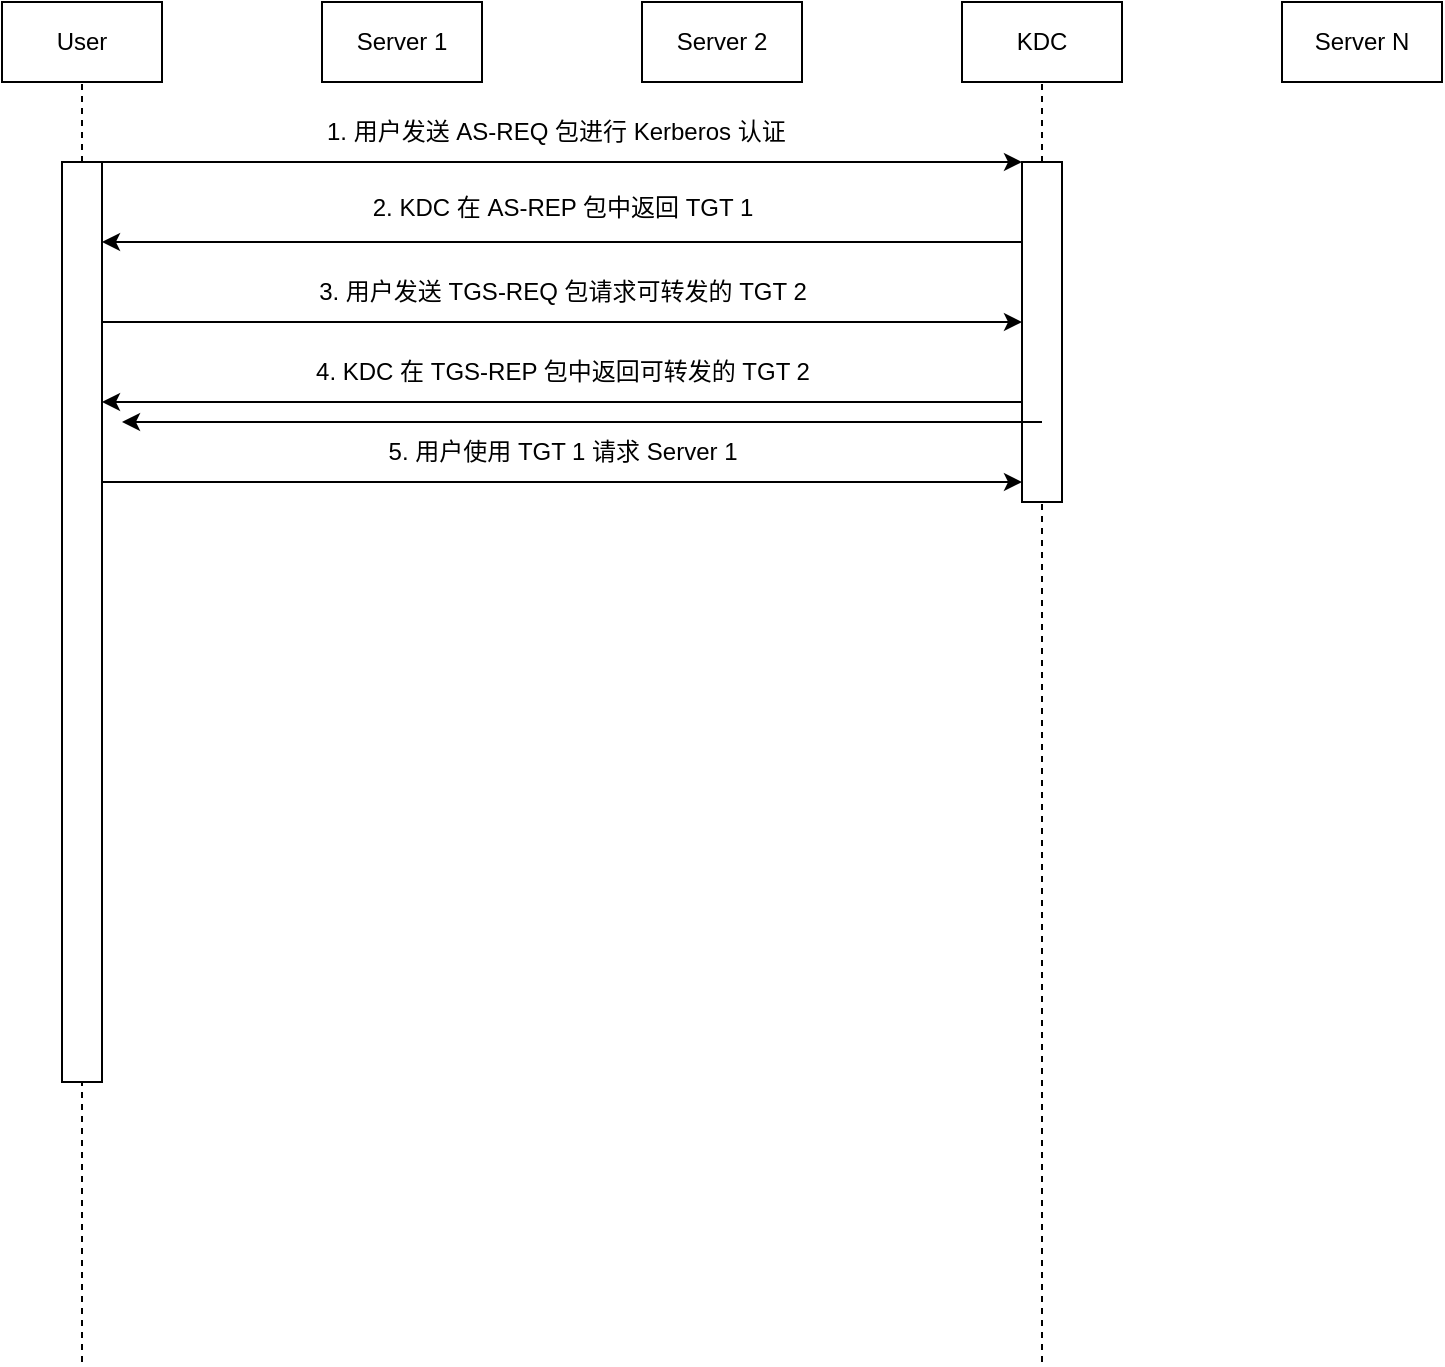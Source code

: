 <mxfile version="22.0.4" type="github">
  <diagram name="第 1 页" id="ZDr5vjkKfLyj0icd-GqV">
    <mxGraphModel dx="662" dy="435" grid="1" gridSize="10" guides="1" tooltips="1" connect="1" arrows="1" fold="1" page="1" pageScale="1" pageWidth="827" pageHeight="1169" math="0" shadow="0">
      <root>
        <mxCell id="0" />
        <mxCell id="1" parent="0" />
        <mxCell id="geqOU8Ly6QwuSXcI2jb7-1" value="User" style="rounded=0;whiteSpace=wrap;html=1;" vertex="1" parent="1">
          <mxGeometry x="40" y="40" width="80" height="40" as="geometry" />
        </mxCell>
        <mxCell id="geqOU8Ly6QwuSXcI2jb7-2" value="Server 1" style="rounded=0;whiteSpace=wrap;html=1;" vertex="1" parent="1">
          <mxGeometry x="200" y="40" width="80" height="40" as="geometry" />
        </mxCell>
        <mxCell id="geqOU8Ly6QwuSXcI2jb7-3" value="Server 2" style="rounded=0;whiteSpace=wrap;html=1;" vertex="1" parent="1">
          <mxGeometry x="360" y="40" width="80" height="40" as="geometry" />
        </mxCell>
        <mxCell id="geqOU8Ly6QwuSXcI2jb7-4" value="Server N" style="rounded=0;whiteSpace=wrap;html=1;" vertex="1" parent="1">
          <mxGeometry x="680" y="40" width="80" height="40" as="geometry" />
        </mxCell>
        <mxCell id="geqOU8Ly6QwuSXcI2jb7-5" value="KDC" style="rounded=0;whiteSpace=wrap;html=1;" vertex="1" parent="1">
          <mxGeometry x="520" y="40" width="80" height="40" as="geometry" />
        </mxCell>
        <mxCell id="geqOU8Ly6QwuSXcI2jb7-6" value="" style="endArrow=none;dashed=1;html=1;rounded=0;entryX=0.5;entryY=1;entryDx=0;entryDy=0;" edge="1" parent="1" source="geqOU8Ly6QwuSXcI2jb7-8" target="geqOU8Ly6QwuSXcI2jb7-1">
          <mxGeometry width="50" height="50" relative="1" as="geometry">
            <mxPoint x="80" y="520" as="sourcePoint" />
            <mxPoint x="70" y="100" as="targetPoint" />
          </mxGeometry>
        </mxCell>
        <mxCell id="geqOU8Ly6QwuSXcI2jb7-7" value="" style="endArrow=none;dashed=1;html=1;rounded=0;entryX=0.5;entryY=1;entryDx=0;entryDy=0;" edge="1" parent="1" source="geqOU8Ly6QwuSXcI2jb7-10" target="geqOU8Ly6QwuSXcI2jb7-5">
          <mxGeometry width="50" height="50" relative="1" as="geometry">
            <mxPoint x="560" y="520" as="sourcePoint" />
            <mxPoint x="540" y="210" as="targetPoint" />
          </mxGeometry>
        </mxCell>
        <mxCell id="geqOU8Ly6QwuSXcI2jb7-9" value="" style="endArrow=none;dashed=1;html=1;rounded=0;entryX=0.5;entryY=1;entryDx=0;entryDy=0;" edge="1" parent="1" target="geqOU8Ly6QwuSXcI2jb7-8">
          <mxGeometry width="50" height="50" relative="1" as="geometry">
            <mxPoint x="80" y="720" as="sourcePoint" />
            <mxPoint x="80" y="80" as="targetPoint" />
          </mxGeometry>
        </mxCell>
        <mxCell id="geqOU8Ly6QwuSXcI2jb7-8" value="" style="rounded=0;whiteSpace=wrap;html=1;" vertex="1" parent="1">
          <mxGeometry x="70" y="120" width="20" height="460" as="geometry" />
        </mxCell>
        <mxCell id="geqOU8Ly6QwuSXcI2jb7-11" value="" style="endArrow=none;dashed=1;html=1;rounded=0;entryX=0.5;entryY=1;entryDx=0;entryDy=0;" edge="1" parent="1" target="geqOU8Ly6QwuSXcI2jb7-10">
          <mxGeometry width="50" height="50" relative="1" as="geometry">
            <mxPoint x="560" y="720" as="sourcePoint" />
            <mxPoint x="560" y="80" as="targetPoint" />
          </mxGeometry>
        </mxCell>
        <mxCell id="geqOU8Ly6QwuSXcI2jb7-10" value="" style="rounded=0;whiteSpace=wrap;html=1;" vertex="1" parent="1">
          <mxGeometry x="550" y="120" width="20" height="170" as="geometry" />
        </mxCell>
        <mxCell id="geqOU8Ly6QwuSXcI2jb7-12" value="" style="endArrow=classic;html=1;rounded=0;exitX=1;exitY=0;exitDx=0;exitDy=0;entryX=0;entryY=0;entryDx=0;entryDy=0;" edge="1" parent="1" source="geqOU8Ly6QwuSXcI2jb7-8" target="geqOU8Ly6QwuSXcI2jb7-10">
          <mxGeometry width="50" height="50" relative="1" as="geometry">
            <mxPoint x="390" y="300" as="sourcePoint" />
            <mxPoint x="440" y="250" as="targetPoint" />
          </mxGeometry>
        </mxCell>
        <mxCell id="geqOU8Ly6QwuSXcI2jb7-13" value="1. 用户发送 AS-REQ 包进行 Kerberos 认证&amp;nbsp;&amp;nbsp; " style="text;html=1;align=center;verticalAlign=middle;resizable=0;points=[];autosize=1;strokeColor=none;fillColor=none;" vertex="1" parent="1">
          <mxGeometry x="190" y="90" width="260" height="30" as="geometry" />
        </mxCell>
        <mxCell id="geqOU8Ly6QwuSXcI2jb7-15" value="2. KDC 在 AS-REP 包中返回 TGT 1" style="text;html=1;align=center;verticalAlign=middle;resizable=0;points=[];autosize=1;strokeColor=none;fillColor=none;" vertex="1" parent="1">
          <mxGeometry x="215" y="128" width="210" height="30" as="geometry" />
        </mxCell>
        <mxCell id="geqOU8Ly6QwuSXcI2jb7-16" value="" style="endArrow=classic;html=1;rounded=0;" edge="1" parent="1">
          <mxGeometry width="50" height="50" relative="1" as="geometry">
            <mxPoint x="90" y="200" as="sourcePoint" />
            <mxPoint x="550" y="200" as="targetPoint" />
          </mxGeometry>
        </mxCell>
        <mxCell id="geqOU8Ly6QwuSXcI2jb7-17" value="3. 用户发送 TGS-REQ 包请求可转发的 TGT 2" style="text;html=1;align=center;verticalAlign=middle;resizable=0;points=[];autosize=1;strokeColor=none;fillColor=none;" vertex="1" parent="1">
          <mxGeometry x="185" y="170" width="270" height="30" as="geometry" />
        </mxCell>
        <mxCell id="geqOU8Ly6QwuSXcI2jb7-18" value="" style="endArrow=classic;html=1;rounded=0;exitX=-0.006;exitY=0.236;exitDx=0;exitDy=0;exitPerimeter=0;entryX=1.019;entryY=0.235;entryDx=0;entryDy=0;entryPerimeter=0;" edge="1" parent="1">
          <mxGeometry width="50" height="50" relative="1" as="geometry">
            <mxPoint x="550" y="240" as="sourcePoint" />
            <mxPoint x="90" y="240" as="targetPoint" />
          </mxGeometry>
        </mxCell>
        <mxCell id="geqOU8Ly6QwuSXcI2jb7-19" value="4. KDC 在 TGS-REP 包中返回可转发的 TGT 2" style="text;html=1;align=center;verticalAlign=middle;resizable=0;points=[];autosize=1;strokeColor=none;fillColor=none;" vertex="1" parent="1">
          <mxGeometry x="185" y="210" width="270" height="30" as="geometry" />
        </mxCell>
        <mxCell id="geqOU8Ly6QwuSXcI2jb7-20" value="" style="endArrow=classic;html=1;rounded=0;" edge="1" parent="1">
          <mxGeometry width="50" height="50" relative="1" as="geometry">
            <mxPoint x="90" y="280" as="sourcePoint" />
            <mxPoint x="550" y="280" as="targetPoint" />
          </mxGeometry>
        </mxCell>
        <mxCell id="geqOU8Ly6QwuSXcI2jb7-23" value="" style="endArrow=classic;html=1;rounded=0;exitX=-0.006;exitY=0.236;exitDx=0;exitDy=0;exitPerimeter=0;entryX=1.019;entryY=0.235;entryDx=0;entryDy=0;entryPerimeter=0;" edge="1" parent="1">
          <mxGeometry width="50" height="50" relative="1" as="geometry">
            <mxPoint x="550" y="160" as="sourcePoint" />
            <mxPoint x="90" y="160" as="targetPoint" />
          </mxGeometry>
        </mxCell>
        <mxCell id="geqOU8Ly6QwuSXcI2jb7-24" value="5. 用户使用 TGT 1 请求 Server 1" style="text;html=1;align=center;verticalAlign=middle;resizable=0;points=[];autosize=1;strokeColor=none;fillColor=none;" vertex="1" parent="1">
          <mxGeometry x="220" y="250" width="200" height="30" as="geometry" />
        </mxCell>
        <mxCell id="geqOU8Ly6QwuSXcI2jb7-25" value="" style="endArrow=classic;html=1;rounded=0;exitX=-0.006;exitY=0.236;exitDx=0;exitDy=0;exitPerimeter=0;entryX=1.019;entryY=0.235;entryDx=0;entryDy=0;entryPerimeter=0;" edge="1" parent="1">
          <mxGeometry width="50" height="50" relative="1" as="geometry">
            <mxPoint x="560" y="250" as="sourcePoint" />
            <mxPoint x="100" y="250" as="targetPoint" />
          </mxGeometry>
        </mxCell>
      </root>
    </mxGraphModel>
  </diagram>
</mxfile>
